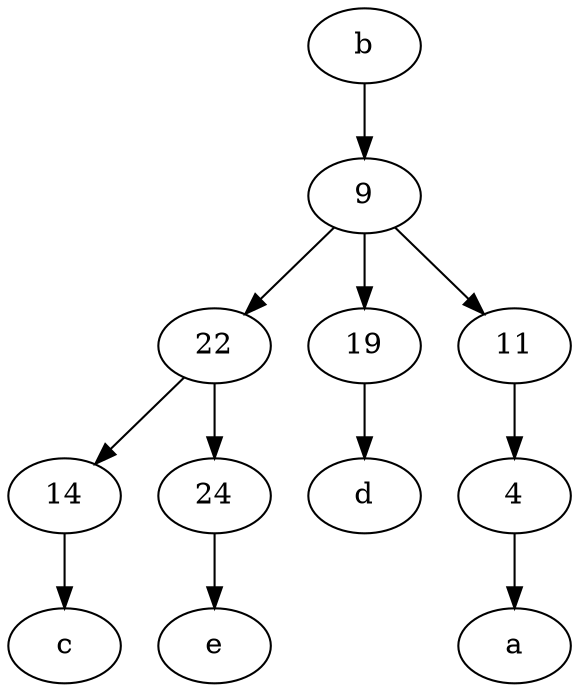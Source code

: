 digraph  {
	4;
	14;
	24;
	22;
	19;
	11;
	9;
	b [pos="50,20!"];
	24 -> e;
	9 -> 11;
	22 -> 14;
	19 -> d;
	b -> 9;
	9 -> 19;
	22 -> 24;
	14 -> c;
	9 -> 22;
	11 -> 4;
	4 -> a;

	}